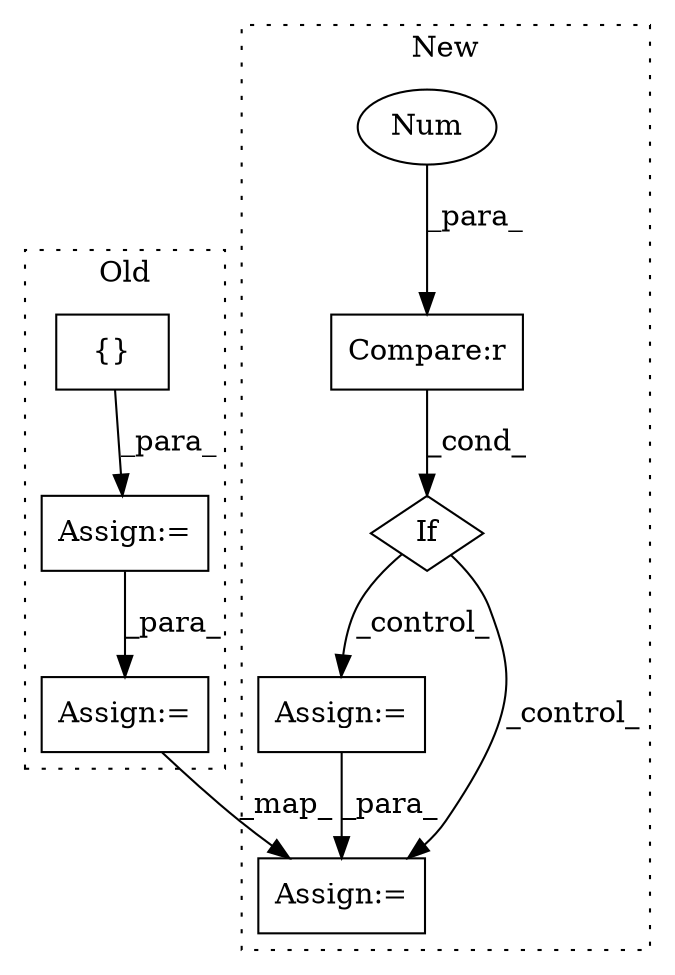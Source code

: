 digraph G {
subgraph cluster0 {
1 [label="{}" a="59" s="6987,7017" l="1,0" shape="box"];
5 [label="Assign:=" a="68" s="6984" l="3" shape="box"];
7 [label="Assign:=" a="68" s="7070" l="15" shape="box"];
label = "Old";
style="dotted";
}
subgraph cluster1 {
2 [label="If" a="96" s="7134,7145" l="3,18" shape="diamond"];
3 [label="Assign:=" a="68" s="7267" l="3" shape="box"];
4 [label="Compare:r" a="40" s="7137" l="8" shape="box"];
6 [label="Num" a="76" s="7144" l="1" shape="ellipse"];
8 [label="Assign:=" a="68" s="7326" l="15" shape="box"];
label = "New";
style="dotted";
}
1 -> 5 [label="_para_"];
2 -> 3 [label="_control_"];
2 -> 8 [label="_control_"];
3 -> 8 [label="_para_"];
4 -> 2 [label="_cond_"];
5 -> 7 [label="_para_"];
6 -> 4 [label="_para_"];
7 -> 8 [label="_map_"];
}